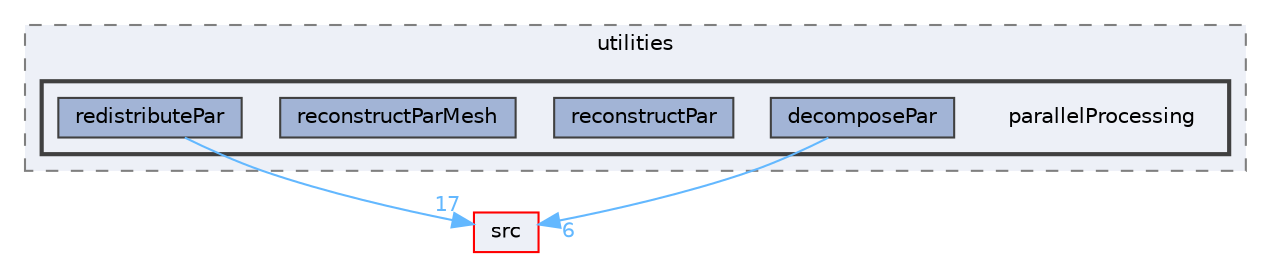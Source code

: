 digraph "applications/utilities/parallelProcessing"
{
 // LATEX_PDF_SIZE
  bgcolor="transparent";
  edge [fontname=Helvetica,fontsize=10,labelfontname=Helvetica,labelfontsize=10];
  node [fontname=Helvetica,fontsize=10,shape=box,height=0.2,width=0.4];
  compound=true
  subgraph clusterdir_a740ba71acc8f57051af57c325cf1aa6 {
    graph [ bgcolor="#edf0f7", pencolor="grey50", label="utilities", fontname=Helvetica,fontsize=10 style="filled,dashed", URL="dir_a740ba71acc8f57051af57c325cf1aa6.html",tooltip=""]
  subgraph clusterdir_ea396705c8562a6ce4df648befe2c681 {
    graph [ bgcolor="#edf0f7", pencolor="grey25", label="", fontname=Helvetica,fontsize=10 style="filled,bold", URL="dir_ea396705c8562a6ce4df648befe2c681.html",tooltip=""]
    dir_ea396705c8562a6ce4df648befe2c681 [shape=plaintext, label="parallelProcessing"];
  dir_0c7343aaa074256f7149e2d857cc8f9f [label="decomposePar", fillcolor="#a2b4d6", color="grey25", style="filled", URL="dir_0c7343aaa074256f7149e2d857cc8f9f.html",tooltip=""];
  dir_bf9c817f67fe7e79a146eb497a31ae36 [label="reconstructPar", fillcolor="#a2b4d6", color="grey25", style="filled", URL="dir_bf9c817f67fe7e79a146eb497a31ae36.html",tooltip=""];
  dir_0ad9d9167af017c95461cd336bbed747 [label="reconstructParMesh", fillcolor="#a2b4d6", color="grey25", style="filled", URL="dir_0ad9d9167af017c95461cd336bbed747.html",tooltip=""];
  dir_bb0f68acec01d67bb9bce8864da0b3ad [label="redistributePar", fillcolor="#a2b4d6", color="grey25", style="filled", URL="dir_bb0f68acec01d67bb9bce8864da0b3ad.html",tooltip=""];
  }
  }
  dir_68267d1309a1af8e8297ef4c3efbcdba [label="src", fillcolor="#edf0f7", color="red", style="filled", URL="dir_68267d1309a1af8e8297ef4c3efbcdba.html",tooltip=""];
  dir_0c7343aaa074256f7149e2d857cc8f9f->dir_68267d1309a1af8e8297ef4c3efbcdba [headlabel="6", labeldistance=1.5 headhref="dir_000830_003729.html" href="dir_000830_003729.html" color="steelblue1" fontcolor="steelblue1"];
  dir_bb0f68acec01d67bb9bce8864da0b3ad->dir_68267d1309a1af8e8297ef4c3efbcdba [headlabel="17", labeldistance=1.5 headhref="dir_003263_003729.html" href="dir_003263_003729.html" color="steelblue1" fontcolor="steelblue1"];
}
